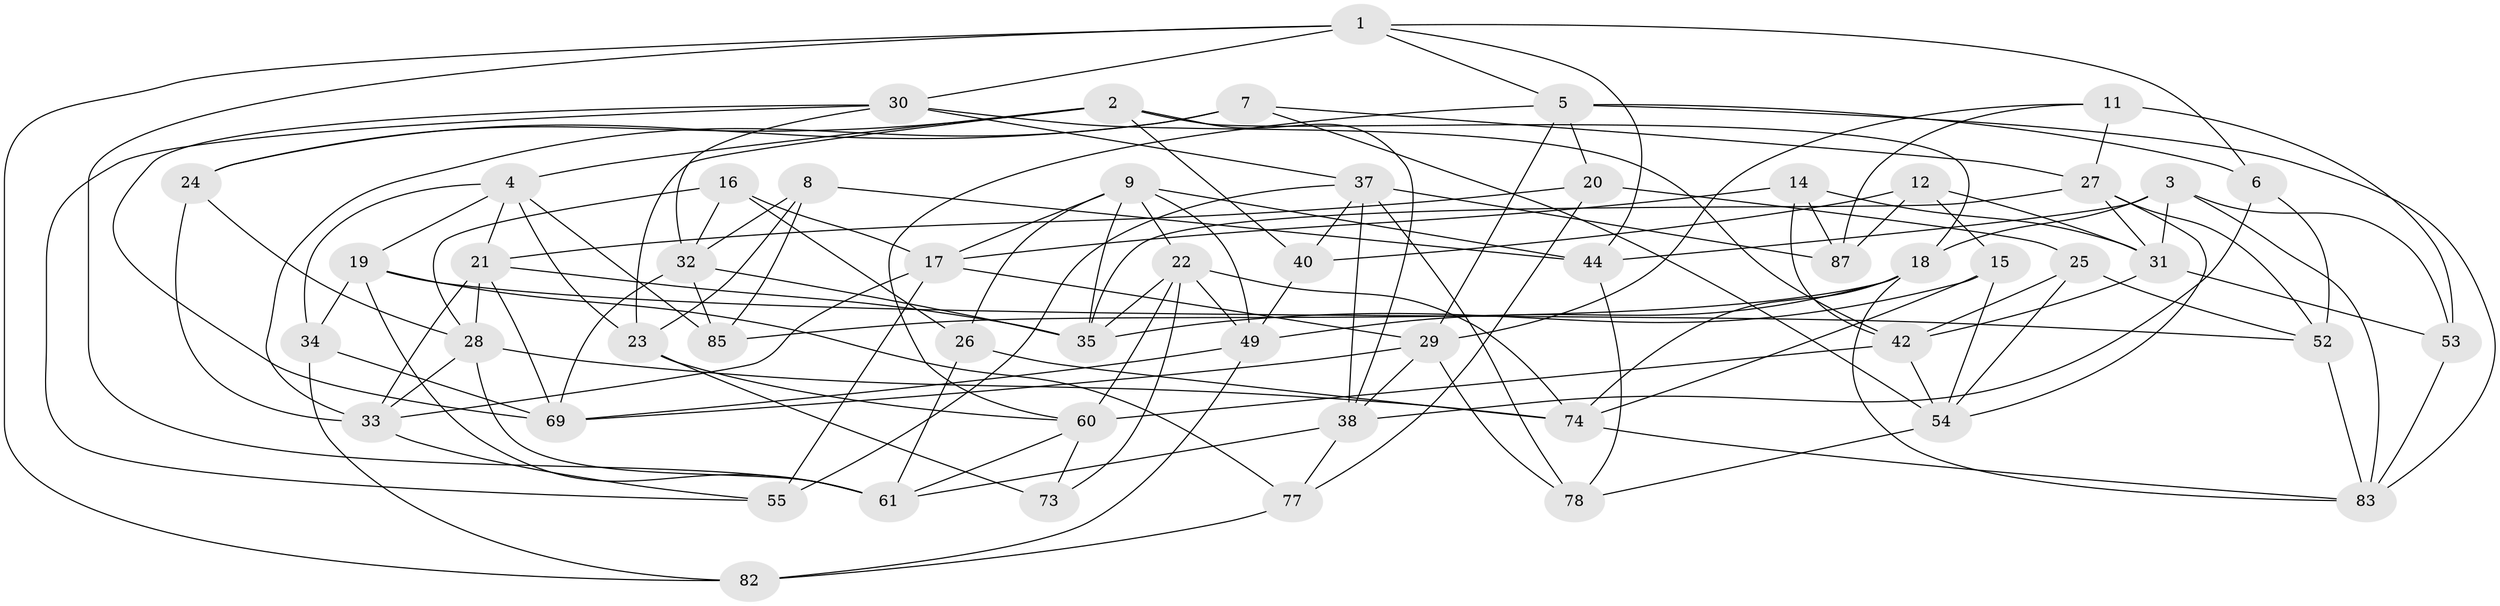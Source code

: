 // original degree distribution, {4: 1.0}
// Generated by graph-tools (version 1.1) at 2025/42/03/06/25 10:42:23]
// undirected, 54 vertices, 137 edges
graph export_dot {
graph [start="1"]
  node [color=gray90,style=filled];
  1 [super="+70"];
  2 [super="+80"];
  3 [super="+84"];
  4 [super="+67"];
  5 [super="+10"];
  6;
  7;
  8;
  9 [super="+39"];
  11 [super="+13"];
  12;
  14;
  15;
  16;
  17 [super="+64"];
  18 [super="+41"];
  19 [super="+36"];
  20;
  21 [super="+48"];
  22 [super="+47"];
  23 [super="+62"];
  24;
  25;
  26;
  27 [super="+63"];
  28 [super="+46"];
  29 [super="+59"];
  30 [super="+50"];
  31 [super="+88"];
  32 [super="+45"];
  33 [super="+51"];
  34;
  35 [super="+68"];
  37 [super="+43"];
  38 [super="+56"];
  40;
  42 [super="+79"];
  44 [super="+57"];
  49 [super="+65"];
  52 [super="+71"];
  53 [super="+58"];
  54 [super="+66"];
  55;
  60 [super="+72"];
  61 [super="+75"];
  69 [super="+81"];
  73;
  74 [super="+76"];
  77;
  78;
  82;
  83 [super="+86"];
  85;
  87;
  1 -- 61;
  1 -- 44;
  1 -- 30;
  1 -- 82;
  1 -- 5;
  1 -- 6;
  2 -- 40;
  2 -- 24;
  2 -- 18;
  2 -- 38;
  2 -- 23;
  2 -- 4;
  3 -- 31;
  3 -- 83;
  3 -- 44 [weight=2];
  3 -- 18;
  3 -- 53;
  4 -- 34;
  4 -- 85;
  4 -- 23;
  4 -- 19;
  4 -- 21;
  5 -- 6;
  5 -- 20;
  5 -- 83;
  5 -- 29;
  5 -- 60;
  6 -- 38;
  6 -- 52;
  7 -- 27;
  7 -- 24;
  7 -- 33;
  7 -- 54;
  8 -- 85;
  8 -- 32;
  8 -- 44;
  8 -- 23;
  9 -- 17;
  9 -- 35;
  9 -- 26;
  9 -- 44;
  9 -- 22;
  9 -- 49;
  11 -- 87;
  11 -- 53 [weight=3];
  11 -- 29;
  11 -- 27;
  12 -- 40;
  12 -- 15;
  12 -- 87;
  12 -- 31;
  14 -- 87;
  14 -- 31;
  14 -- 42;
  14 -- 17;
  15 -- 54;
  15 -- 35;
  15 -- 74;
  16 -- 26;
  16 -- 32;
  16 -- 28;
  16 -- 17;
  17 -- 29;
  17 -- 55;
  17 -- 33;
  18 -- 74;
  18 -- 49;
  18 -- 83;
  18 -- 85;
  19 -- 61;
  19 -- 34;
  19 -- 52 [weight=2];
  19 -- 77;
  20 -- 25;
  20 -- 77;
  20 -- 21;
  21 -- 69;
  21 -- 28;
  21 -- 35;
  21 -- 33;
  22 -- 35;
  22 -- 73;
  22 -- 60;
  22 -- 74;
  22 -- 49;
  23 -- 60;
  23 -- 73 [weight=2];
  24 -- 28;
  24 -- 33;
  25 -- 42;
  25 -- 54;
  25 -- 52;
  26 -- 61;
  26 -- 74;
  27 -- 54;
  27 -- 35;
  27 -- 31;
  27 -- 52;
  28 -- 61;
  28 -- 33;
  28 -- 74;
  29 -- 38;
  29 -- 69;
  29 -- 78;
  30 -- 32;
  30 -- 69;
  30 -- 55;
  30 -- 42;
  30 -- 37;
  31 -- 53;
  31 -- 42;
  32 -- 35;
  32 -- 85;
  32 -- 69;
  33 -- 55;
  34 -- 82;
  34 -- 69;
  37 -- 87;
  37 -- 40;
  37 -- 55;
  37 -- 78;
  37 -- 38;
  38 -- 77;
  38 -- 61;
  40 -- 49;
  42 -- 54;
  42 -- 60;
  44 -- 78;
  49 -- 82;
  49 -- 69;
  52 -- 83;
  53 -- 83;
  54 -- 78;
  60 -- 61;
  60 -- 73;
  74 -- 83;
  77 -- 82;
}
